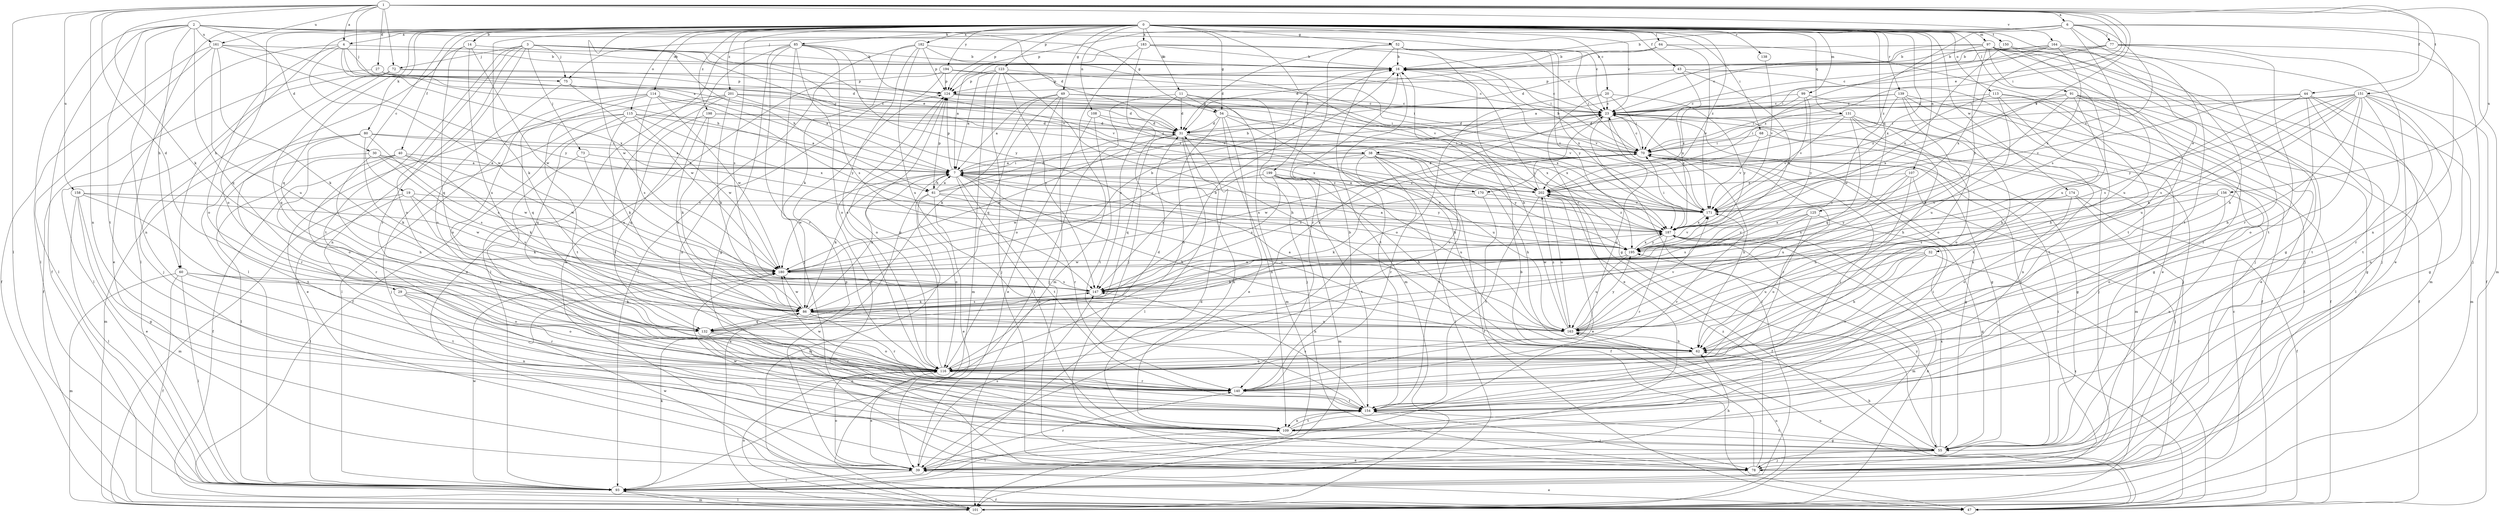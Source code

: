 strict digraph  {
0;
1;
2;
3;
4;
6;
7;
11;
14;
16;
19;
20;
23;
27;
29;
30;
31;
32;
38;
39;
40;
43;
44;
47;
49;
52;
54;
55;
60;
61;
62;
64;
68;
70;
72;
73;
75;
77;
78;
80;
85;
86;
91;
93;
97;
99;
101;
107;
108;
109;
113;
114;
115;
116;
123;
124;
125;
131;
132;
138;
139;
140;
147;
150;
151;
154;
156;
158;
161;
163;
164;
170;
171;
174;
180;
182;
183;
187;
194;
195;
198;
199;
201;
202;
0 -> 4  [label=a];
0 -> 11  [label=b];
0 -> 14  [label=b];
0 -> 19  [label=c];
0 -> 20  [label=c];
0 -> 23  [label=c];
0 -> 32  [label=e];
0 -> 40  [label=f];
0 -> 43  [label=f];
0 -> 49  [label=g];
0 -> 52  [label=g];
0 -> 54  [label=g];
0 -> 60  [label=h];
0 -> 64  [label=i];
0 -> 68  [label=i];
0 -> 80  [label=k];
0 -> 85  [label=k];
0 -> 86  [label=k];
0 -> 91  [label=l];
0 -> 93  [label=l];
0 -> 97  [label=m];
0 -> 99  [label=m];
0 -> 107  [label=n];
0 -> 108  [label=n];
0 -> 113  [label=o];
0 -> 114  [label=o];
0 -> 115  [label=o];
0 -> 116  [label=o];
0 -> 123  [label=p];
0 -> 124  [label=p];
0 -> 125  [label=q];
0 -> 131  [label=q];
0 -> 132  [label=q];
0 -> 138  [label=r];
0 -> 139  [label=r];
0 -> 147  [label=s];
0 -> 150  [label=t];
0 -> 174  [label=w];
0 -> 180  [label=w];
0 -> 182  [label=x];
0 -> 183  [label=x];
0 -> 187  [label=x];
0 -> 194  [label=y];
0 -> 198  [label=z];
0 -> 199  [label=z];
0 -> 201  [label=z];
0 -> 202  [label=z];
1 -> 4  [label=a];
1 -> 6  [label=a];
1 -> 7  [label=a];
1 -> 27  [label=d];
1 -> 29  [label=d];
1 -> 38  [label=e];
1 -> 44  [label=f];
1 -> 70  [label=i];
1 -> 72  [label=j];
1 -> 86  [label=k];
1 -> 93  [label=l];
1 -> 109  [label=n];
1 -> 151  [label=t];
1 -> 156  [label=u];
1 -> 158  [label=u];
1 -> 161  [label=u];
1 -> 164  [label=v];
1 -> 170  [label=v];
2 -> 23  [label=c];
2 -> 30  [label=d];
2 -> 31  [label=d];
2 -> 47  [label=f];
2 -> 54  [label=g];
2 -> 60  [label=h];
2 -> 93  [label=l];
2 -> 109  [label=n];
2 -> 132  [label=q];
2 -> 154  [label=t];
2 -> 161  [label=u];
3 -> 38  [label=e];
3 -> 61  [label=h];
3 -> 72  [label=j];
3 -> 73  [label=j];
3 -> 75  [label=j];
3 -> 109  [label=n];
3 -> 116  [label=o];
3 -> 140  [label=r];
3 -> 154  [label=t];
3 -> 170  [label=v];
3 -> 202  [label=z];
4 -> 16  [label=b];
4 -> 39  [label=e];
4 -> 61  [label=h];
4 -> 75  [label=j];
4 -> 116  [label=o];
4 -> 180  [label=w];
4 -> 187  [label=x];
6 -> 16  [label=b];
6 -> 75  [label=j];
6 -> 77  [label=j];
6 -> 101  [label=m];
6 -> 109  [label=n];
6 -> 124  [label=p];
6 -> 147  [label=s];
6 -> 154  [label=t];
6 -> 171  [label=v];
6 -> 202  [label=z];
7 -> 23  [label=c];
7 -> 61  [label=h];
7 -> 62  [label=h];
7 -> 70  [label=i];
7 -> 86  [label=k];
7 -> 109  [label=n];
7 -> 124  [label=p];
7 -> 140  [label=r];
7 -> 154  [label=t];
7 -> 180  [label=w];
7 -> 195  [label=y];
7 -> 202  [label=z];
11 -> 31  [label=d];
11 -> 54  [label=g];
11 -> 78  [label=j];
11 -> 93  [label=l];
11 -> 101  [label=m];
11 -> 147  [label=s];
14 -> 16  [label=b];
14 -> 93  [label=l];
14 -> 132  [label=q];
14 -> 163  [label=u];
14 -> 180  [label=w];
16 -> 124  [label=p];
16 -> 154  [label=t];
16 -> 171  [label=v];
19 -> 86  [label=k];
19 -> 93  [label=l];
19 -> 101  [label=m];
19 -> 147  [label=s];
19 -> 171  [label=v];
20 -> 23  [label=c];
20 -> 39  [label=e];
20 -> 70  [label=i];
20 -> 116  [label=o];
20 -> 195  [label=y];
23 -> 31  [label=d];
23 -> 55  [label=g];
23 -> 78  [label=j];
23 -> 93  [label=l];
23 -> 101  [label=m];
23 -> 116  [label=o];
27 -> 7  [label=a];
27 -> 23  [label=c];
27 -> 47  [label=f];
27 -> 124  [label=p];
29 -> 86  [label=k];
29 -> 109  [label=n];
29 -> 116  [label=o];
29 -> 140  [label=r];
30 -> 7  [label=a];
30 -> 62  [label=h];
30 -> 147  [label=s];
30 -> 154  [label=t];
30 -> 180  [label=w];
31 -> 70  [label=i];
31 -> 93  [label=l];
31 -> 109  [label=n];
31 -> 132  [label=q];
31 -> 163  [label=u];
31 -> 180  [label=w];
32 -> 47  [label=f];
32 -> 62  [label=h];
32 -> 140  [label=r];
32 -> 163  [label=u];
32 -> 180  [label=w];
38 -> 7  [label=a];
38 -> 47  [label=f];
38 -> 62  [label=h];
38 -> 93  [label=l];
38 -> 140  [label=r];
38 -> 147  [label=s];
38 -> 154  [label=t];
38 -> 171  [label=v];
38 -> 195  [label=y];
39 -> 62  [label=h];
39 -> 93  [label=l];
39 -> 116  [label=o];
39 -> 124  [label=p];
39 -> 140  [label=r];
39 -> 147  [label=s];
40 -> 7  [label=a];
40 -> 47  [label=f];
40 -> 86  [label=k];
40 -> 93  [label=l];
40 -> 140  [label=r];
40 -> 180  [label=w];
43 -> 39  [label=e];
43 -> 124  [label=p];
43 -> 187  [label=x];
43 -> 195  [label=y];
44 -> 23  [label=c];
44 -> 55  [label=g];
44 -> 101  [label=m];
44 -> 140  [label=r];
44 -> 147  [label=s];
44 -> 154  [label=t];
44 -> 171  [label=v];
47 -> 39  [label=e];
47 -> 163  [label=u];
47 -> 180  [label=w];
47 -> 187  [label=x];
49 -> 7  [label=a];
49 -> 23  [label=c];
49 -> 78  [label=j];
49 -> 86  [label=k];
49 -> 116  [label=o];
49 -> 132  [label=q];
49 -> 171  [label=v];
49 -> 187  [label=x];
52 -> 16  [label=b];
52 -> 31  [label=d];
52 -> 55  [label=g];
52 -> 70  [label=i];
52 -> 101  [label=m];
52 -> 140  [label=r];
52 -> 187  [label=x];
52 -> 195  [label=y];
54 -> 31  [label=d];
54 -> 39  [label=e];
54 -> 62  [label=h];
54 -> 109  [label=n];
54 -> 116  [label=o];
54 -> 187  [label=x];
55 -> 23  [label=c];
55 -> 39  [label=e];
55 -> 62  [label=h];
55 -> 78  [label=j];
55 -> 154  [label=t];
55 -> 180  [label=w];
55 -> 187  [label=x];
55 -> 195  [label=y];
60 -> 47  [label=f];
60 -> 93  [label=l];
60 -> 101  [label=m];
60 -> 116  [label=o];
60 -> 147  [label=s];
60 -> 154  [label=t];
61 -> 7  [label=a];
61 -> 16  [label=b];
61 -> 31  [label=d];
61 -> 39  [label=e];
61 -> 101  [label=m];
61 -> 116  [label=o];
61 -> 124  [label=p];
61 -> 163  [label=u];
61 -> 187  [label=x];
62 -> 116  [label=o];
64 -> 16  [label=b];
64 -> 31  [label=d];
64 -> 78  [label=j];
64 -> 171  [label=v];
68 -> 55  [label=g];
68 -> 70  [label=i];
68 -> 171  [label=v];
70 -> 7  [label=a];
70 -> 16  [label=b];
70 -> 23  [label=c];
70 -> 55  [label=g];
70 -> 62  [label=h];
70 -> 140  [label=r];
70 -> 147  [label=s];
70 -> 180  [label=w];
72 -> 23  [label=c];
72 -> 78  [label=j];
72 -> 93  [label=l];
72 -> 124  [label=p];
72 -> 132  [label=q];
73 -> 7  [label=a];
73 -> 147  [label=s];
73 -> 154  [label=t];
75 -> 116  [label=o];
75 -> 180  [label=w];
75 -> 202  [label=z];
77 -> 16  [label=b];
77 -> 23  [label=c];
77 -> 39  [label=e];
77 -> 78  [label=j];
77 -> 154  [label=t];
77 -> 187  [label=x];
78 -> 16  [label=b];
78 -> 31  [label=d];
78 -> 70  [label=i];
78 -> 124  [label=p];
78 -> 202  [label=z];
80 -> 7  [label=a];
80 -> 70  [label=i];
80 -> 86  [label=k];
80 -> 101  [label=m];
80 -> 116  [label=o];
80 -> 140  [label=r];
80 -> 147  [label=s];
85 -> 16  [label=b];
85 -> 39  [label=e];
85 -> 55  [label=g];
85 -> 78  [label=j];
85 -> 93  [label=l];
85 -> 116  [label=o];
85 -> 140  [label=r];
85 -> 147  [label=s];
85 -> 171  [label=v];
85 -> 195  [label=y];
86 -> 7  [label=a];
86 -> 16  [label=b];
86 -> 62  [label=h];
86 -> 132  [label=q];
86 -> 140  [label=r];
86 -> 147  [label=s];
86 -> 163  [label=u];
86 -> 180  [label=w];
91 -> 23  [label=c];
91 -> 39  [label=e];
91 -> 47  [label=f];
91 -> 55  [label=g];
91 -> 62  [label=h];
91 -> 86  [label=k];
91 -> 93  [label=l];
91 -> 187  [label=x];
93 -> 47  [label=f];
93 -> 86  [label=k];
93 -> 101  [label=m];
93 -> 180  [label=w];
97 -> 7  [label=a];
97 -> 16  [label=b];
97 -> 47  [label=f];
97 -> 55  [label=g];
97 -> 78  [label=j];
97 -> 101  [label=m];
97 -> 154  [label=t];
97 -> 163  [label=u];
97 -> 195  [label=y];
97 -> 202  [label=z];
99 -> 23  [label=c];
99 -> 47  [label=f];
99 -> 171  [label=v];
99 -> 195  [label=y];
99 -> 202  [label=z];
101 -> 7  [label=a];
101 -> 23  [label=c];
101 -> 93  [label=l];
101 -> 116  [label=o];
101 -> 163  [label=u];
101 -> 187  [label=x];
107 -> 62  [label=h];
107 -> 78  [label=j];
107 -> 147  [label=s];
107 -> 163  [label=u];
107 -> 202  [label=z];
108 -> 31  [label=d];
108 -> 39  [label=e];
108 -> 154  [label=t];
108 -> 187  [label=x];
109 -> 55  [label=g];
109 -> 70  [label=i];
109 -> 93  [label=l];
109 -> 154  [label=t];
113 -> 23  [label=c];
113 -> 62  [label=h];
113 -> 93  [label=l];
113 -> 154  [label=t];
113 -> 163  [label=u];
113 -> 202  [label=z];
114 -> 23  [label=c];
114 -> 116  [label=o];
114 -> 132  [label=q];
114 -> 147  [label=s];
114 -> 154  [label=t];
114 -> 180  [label=w];
114 -> 195  [label=y];
115 -> 7  [label=a];
115 -> 31  [label=d];
115 -> 39  [label=e];
115 -> 78  [label=j];
115 -> 86  [label=k];
115 -> 132  [label=q];
115 -> 180  [label=w];
115 -> 187  [label=x];
116 -> 23  [label=c];
116 -> 31  [label=d];
116 -> 39  [label=e];
116 -> 124  [label=p];
116 -> 140  [label=r];
123 -> 7  [label=a];
123 -> 62  [label=h];
123 -> 78  [label=j];
123 -> 101  [label=m];
123 -> 124  [label=p];
123 -> 147  [label=s];
123 -> 171  [label=v];
124 -> 23  [label=c];
124 -> 70  [label=i];
124 -> 116  [label=o];
124 -> 202  [label=z];
125 -> 55  [label=g];
125 -> 116  [label=o];
125 -> 147  [label=s];
125 -> 187  [label=x];
125 -> 195  [label=y];
131 -> 31  [label=d];
131 -> 62  [label=h];
131 -> 70  [label=i];
131 -> 109  [label=n];
131 -> 116  [label=o];
131 -> 132  [label=q];
131 -> 171  [label=v];
132 -> 23  [label=c];
132 -> 109  [label=n];
132 -> 116  [label=o];
132 -> 140  [label=r];
138 -> 171  [label=v];
139 -> 23  [label=c];
139 -> 47  [label=f];
139 -> 70  [label=i];
139 -> 78  [label=j];
139 -> 116  [label=o];
139 -> 154  [label=t];
139 -> 180  [label=w];
140 -> 16  [label=b];
140 -> 154  [label=t];
140 -> 171  [label=v];
140 -> 180  [label=w];
147 -> 86  [label=k];
147 -> 187  [label=x];
150 -> 16  [label=b];
150 -> 78  [label=j];
150 -> 163  [label=u];
150 -> 187  [label=x];
151 -> 23  [label=c];
151 -> 55  [label=g];
151 -> 62  [label=h];
151 -> 70  [label=i];
151 -> 86  [label=k];
151 -> 109  [label=n];
151 -> 116  [label=o];
151 -> 140  [label=r];
151 -> 147  [label=s];
151 -> 154  [label=t];
151 -> 163  [label=u];
151 -> 195  [label=y];
154 -> 70  [label=i];
154 -> 78  [label=j];
154 -> 109  [label=n];
154 -> 147  [label=s];
156 -> 109  [label=n];
156 -> 116  [label=o];
156 -> 147  [label=s];
156 -> 163  [label=u];
156 -> 171  [label=v];
158 -> 39  [label=e];
158 -> 55  [label=g];
158 -> 93  [label=l];
158 -> 116  [label=o];
158 -> 171  [label=v];
158 -> 180  [label=w];
161 -> 16  [label=b];
161 -> 31  [label=d];
161 -> 47  [label=f];
161 -> 86  [label=k];
161 -> 93  [label=l];
161 -> 163  [label=u];
161 -> 195  [label=y];
163 -> 7  [label=a];
163 -> 16  [label=b];
163 -> 62  [label=h];
163 -> 171  [label=v];
163 -> 195  [label=y];
163 -> 202  [label=z];
164 -> 16  [label=b];
164 -> 23  [label=c];
164 -> 31  [label=d];
164 -> 62  [label=h];
164 -> 70  [label=i];
164 -> 140  [label=r];
164 -> 187  [label=x];
170 -> 47  [label=f];
170 -> 86  [label=k];
170 -> 171  [label=v];
171 -> 23  [label=c];
171 -> 187  [label=x];
174 -> 47  [label=f];
174 -> 93  [label=l];
174 -> 116  [label=o];
174 -> 171  [label=v];
174 -> 195  [label=y];
180 -> 16  [label=b];
180 -> 23  [label=c];
180 -> 147  [label=s];
182 -> 16  [label=b];
182 -> 86  [label=k];
182 -> 93  [label=l];
182 -> 116  [label=o];
182 -> 124  [label=p];
182 -> 163  [label=u];
182 -> 171  [label=v];
183 -> 7  [label=a];
183 -> 16  [label=b];
183 -> 23  [label=c];
183 -> 70  [label=i];
183 -> 78  [label=j];
183 -> 101  [label=m];
187 -> 70  [label=i];
187 -> 101  [label=m];
187 -> 140  [label=r];
187 -> 195  [label=y];
187 -> 202  [label=z];
194 -> 23  [label=c];
194 -> 39  [label=e];
194 -> 70  [label=i];
194 -> 109  [label=n];
194 -> 124  [label=p];
195 -> 7  [label=a];
195 -> 86  [label=k];
195 -> 163  [label=u];
195 -> 171  [label=v];
195 -> 180  [label=w];
195 -> 187  [label=x];
198 -> 31  [label=d];
198 -> 86  [label=k];
198 -> 132  [label=q];
198 -> 163  [label=u];
198 -> 187  [label=x];
199 -> 62  [label=h];
199 -> 101  [label=m];
199 -> 147  [label=s];
199 -> 154  [label=t];
199 -> 163  [label=u];
199 -> 180  [label=w];
199 -> 202  [label=z];
201 -> 23  [label=c];
201 -> 31  [label=d];
201 -> 47  [label=f];
201 -> 86  [label=k];
201 -> 93  [label=l];
201 -> 154  [label=t];
201 -> 202  [label=z];
202 -> 7  [label=a];
202 -> 39  [label=e];
202 -> 47  [label=f];
202 -> 70  [label=i];
202 -> 154  [label=t];
202 -> 163  [label=u];
202 -> 171  [label=v];
}
